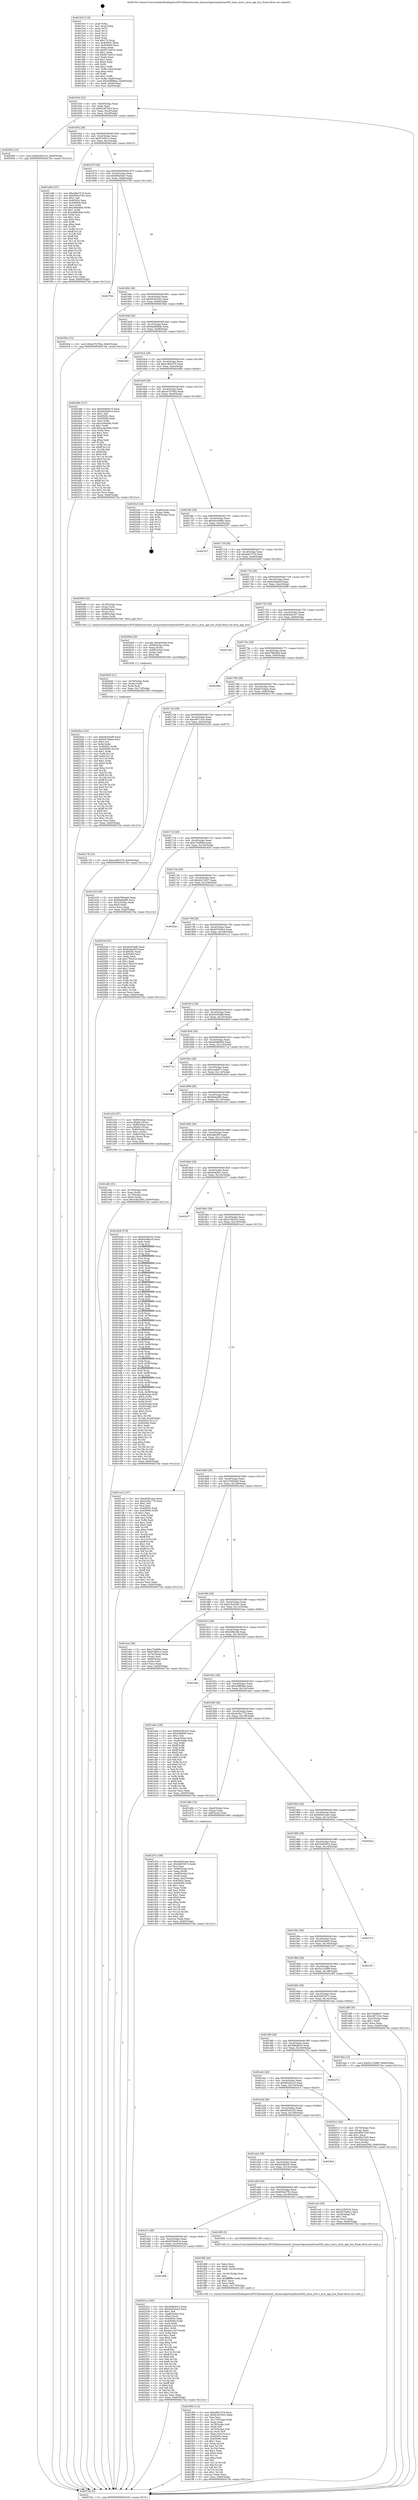 digraph "0x4015c0" {
  label = "0x4015c0 (/mnt/c/Users/mathe/Desktop/tcc/POCII/binaries/extr_linuxarchpowerpckvme500_mmu_host.c_kvm_age_hva_Final-ollvm.out::main(0))"
  labelloc = "t"
  node[shape=record]

  Entry [label="",width=0.3,height=0.3,shape=circle,fillcolor=black,style=filled]
  "0x401634" [label="{
     0x401634 [32]\l
     | [instrs]\l
     &nbsp;&nbsp;0x401634 \<+6\>: mov -0xb0(%rbp),%eax\l
     &nbsp;&nbsp;0x40163a \<+2\>: mov %eax,%ecx\l
     &nbsp;&nbsp;0x40163c \<+6\>: sub $0x81e87b53,%ecx\l
     &nbsp;&nbsp;0x401642 \<+6\>: mov %eax,-0xc4(%rbp)\l
     &nbsp;&nbsp;0x401648 \<+6\>: mov %ecx,-0xc8(%rbp)\l
     &nbsp;&nbsp;0x40164e \<+6\>: je 0000000000402004 \<main+0xa44\>\l
  }"]
  "0x402004" [label="{
     0x402004 [15]\l
     | [instrs]\l
     &nbsp;&nbsp;0x402004 \<+10\>: movl $0x602641c5,-0xb0(%rbp)\l
     &nbsp;&nbsp;0x40200e \<+5\>: jmp 00000000004027da \<main+0x121a\>\l
  }"]
  "0x401654" [label="{
     0x401654 [28]\l
     | [instrs]\l
     &nbsp;&nbsp;0x401654 \<+5\>: jmp 0000000000401659 \<main+0x99\>\l
     &nbsp;&nbsp;0x401659 \<+6\>: mov -0xc4(%rbp),%eax\l
     &nbsp;&nbsp;0x40165f \<+5\>: sub $0x87efd1cc,%eax\l
     &nbsp;&nbsp;0x401664 \<+6\>: mov %eax,-0xcc(%rbp)\l
     &nbsp;&nbsp;0x40166a \<+6\>: je 0000000000401ed0 \<main+0x910\>\l
  }"]
  Exit [label="",width=0.3,height=0.3,shape=circle,fillcolor=black,style=filled,peripheries=2]
  "0x401ed0" [label="{
     0x401ed0 [147]\l
     | [instrs]\l
     &nbsp;&nbsp;0x401ed0 \<+5\>: mov $0xafde747d,%eax\l
     &nbsp;&nbsp;0x401ed5 \<+5\>: mov $0x650e3762,%ecx\l
     &nbsp;&nbsp;0x401eda \<+2\>: mov $0x1,%dl\l
     &nbsp;&nbsp;0x401edc \<+7\>: mov 0x40505c,%esi\l
     &nbsp;&nbsp;0x401ee3 \<+7\>: mov 0x405060,%edi\l
     &nbsp;&nbsp;0x401eea \<+3\>: mov %esi,%r8d\l
     &nbsp;&nbsp;0x401eed \<+7\>: add $0xc806a8da,%r8d\l
     &nbsp;&nbsp;0x401ef4 \<+4\>: sub $0x1,%r8d\l
     &nbsp;&nbsp;0x401ef8 \<+7\>: sub $0xc806a8da,%r8d\l
     &nbsp;&nbsp;0x401eff \<+4\>: imul %r8d,%esi\l
     &nbsp;&nbsp;0x401f03 \<+3\>: and $0x1,%esi\l
     &nbsp;&nbsp;0x401f06 \<+3\>: cmp $0x0,%esi\l
     &nbsp;&nbsp;0x401f09 \<+4\>: sete %r9b\l
     &nbsp;&nbsp;0x401f0d \<+3\>: cmp $0xa,%edi\l
     &nbsp;&nbsp;0x401f10 \<+4\>: setl %r10b\l
     &nbsp;&nbsp;0x401f14 \<+3\>: mov %r9b,%r11b\l
     &nbsp;&nbsp;0x401f17 \<+4\>: xor $0xff,%r11b\l
     &nbsp;&nbsp;0x401f1b \<+3\>: mov %r10b,%bl\l
     &nbsp;&nbsp;0x401f1e \<+3\>: xor $0xff,%bl\l
     &nbsp;&nbsp;0x401f21 \<+3\>: xor $0x0,%dl\l
     &nbsp;&nbsp;0x401f24 \<+3\>: mov %r11b,%r14b\l
     &nbsp;&nbsp;0x401f27 \<+4\>: and $0x0,%r14b\l
     &nbsp;&nbsp;0x401f2b \<+3\>: and %dl,%r9b\l
     &nbsp;&nbsp;0x401f2e \<+3\>: mov %bl,%r15b\l
     &nbsp;&nbsp;0x401f31 \<+4\>: and $0x0,%r15b\l
     &nbsp;&nbsp;0x401f35 \<+3\>: and %dl,%r10b\l
     &nbsp;&nbsp;0x401f38 \<+3\>: or %r9b,%r14b\l
     &nbsp;&nbsp;0x401f3b \<+3\>: or %r10b,%r15b\l
     &nbsp;&nbsp;0x401f3e \<+3\>: xor %r15b,%r14b\l
     &nbsp;&nbsp;0x401f41 \<+3\>: or %bl,%r11b\l
     &nbsp;&nbsp;0x401f44 \<+4\>: xor $0xff,%r11b\l
     &nbsp;&nbsp;0x401f48 \<+3\>: or $0x0,%dl\l
     &nbsp;&nbsp;0x401f4b \<+3\>: and %dl,%r11b\l
     &nbsp;&nbsp;0x401f4e \<+3\>: or %r11b,%r14b\l
     &nbsp;&nbsp;0x401f51 \<+4\>: test $0x1,%r14b\l
     &nbsp;&nbsp;0x401f55 \<+3\>: cmovne %ecx,%eax\l
     &nbsp;&nbsp;0x401f58 \<+6\>: mov %eax,-0xb0(%rbp)\l
     &nbsp;&nbsp;0x401f5e \<+5\>: jmp 00000000004027da \<main+0x121a\>\l
  }"]
  "0x401670" [label="{
     0x401670 [28]\l
     | [instrs]\l
     &nbsp;&nbsp;0x401670 \<+5\>: jmp 0000000000401675 \<main+0xb5\>\l
     &nbsp;&nbsp;0x401675 \<+6\>: mov -0xc4(%rbp),%eax\l
     &nbsp;&nbsp;0x40167b \<+5\>: sub $0x8f4e04e7,%eax\l
     &nbsp;&nbsp;0x401680 \<+6\>: mov %eax,-0xd0(%rbp)\l
     &nbsp;&nbsp;0x401686 \<+6\>: je 000000000040276d \<main+0x11ad\>\l
  }"]
  "0x401a98" [label="{
     0x401a98\l
  }", style=dashed]
  "0x40276d" [label="{
     0x40276d\l
  }", style=dashed]
  "0x40168c" [label="{
     0x40168c [28]\l
     | [instrs]\l
     &nbsp;&nbsp;0x40168c \<+5\>: jmp 0000000000401691 \<main+0xd1\>\l
     &nbsp;&nbsp;0x401691 \<+6\>: mov -0xc4(%rbp),%eax\l
     &nbsp;&nbsp;0x401697 \<+5\>: sub $0x92d53cb2,%eax\l
     &nbsp;&nbsp;0x40169c \<+6\>: mov %eax,-0xd4(%rbp)\l
     &nbsp;&nbsp;0x4016a2 \<+6\>: je 00000000004025be \<main+0xffe\>\l
  }"]
  "0x40251e" [label="{
     0x40251e [160]\l
     | [instrs]\l
     &nbsp;&nbsp;0x40251e \<+5\>: mov $0x50d94014,%eax\l
     &nbsp;&nbsp;0x402523 \<+5\>: mov $0x92d53cb2,%ecx\l
     &nbsp;&nbsp;0x402528 \<+2\>: mov $0x1,%dl\l
     &nbsp;&nbsp;0x40252a \<+7\>: mov -0xa8(%rbp),%rsi\l
     &nbsp;&nbsp;0x402531 \<+6\>: movl $0x0,(%rsi)\l
     &nbsp;&nbsp;0x402537 \<+7\>: mov 0x40505c,%edi\l
     &nbsp;&nbsp;0x40253e \<+8\>: mov 0x405060,%r8d\l
     &nbsp;&nbsp;0x402546 \<+3\>: mov %edi,%r9d\l
     &nbsp;&nbsp;0x402549 \<+7\>: add $0xe0c12e7f,%r9d\l
     &nbsp;&nbsp;0x402550 \<+4\>: sub $0x1,%r9d\l
     &nbsp;&nbsp;0x402554 \<+7\>: sub $0xe0c12e7f,%r9d\l
     &nbsp;&nbsp;0x40255b \<+4\>: imul %r9d,%edi\l
     &nbsp;&nbsp;0x40255f \<+3\>: and $0x1,%edi\l
     &nbsp;&nbsp;0x402562 \<+3\>: cmp $0x0,%edi\l
     &nbsp;&nbsp;0x402565 \<+4\>: sete %r10b\l
     &nbsp;&nbsp;0x402569 \<+4\>: cmp $0xa,%r8d\l
     &nbsp;&nbsp;0x40256d \<+4\>: setl %r11b\l
     &nbsp;&nbsp;0x402571 \<+3\>: mov %r10b,%bl\l
     &nbsp;&nbsp;0x402574 \<+3\>: xor $0xff,%bl\l
     &nbsp;&nbsp;0x402577 \<+3\>: mov %r11b,%r14b\l
     &nbsp;&nbsp;0x40257a \<+4\>: xor $0xff,%r14b\l
     &nbsp;&nbsp;0x40257e \<+3\>: xor $0x0,%dl\l
     &nbsp;&nbsp;0x402581 \<+3\>: mov %bl,%r15b\l
     &nbsp;&nbsp;0x402584 \<+4\>: and $0x0,%r15b\l
     &nbsp;&nbsp;0x402588 \<+3\>: and %dl,%r10b\l
     &nbsp;&nbsp;0x40258b \<+3\>: mov %r14b,%r12b\l
     &nbsp;&nbsp;0x40258e \<+4\>: and $0x0,%r12b\l
     &nbsp;&nbsp;0x402592 \<+3\>: and %dl,%r11b\l
     &nbsp;&nbsp;0x402595 \<+3\>: or %r10b,%r15b\l
     &nbsp;&nbsp;0x402598 \<+3\>: or %r11b,%r12b\l
     &nbsp;&nbsp;0x40259b \<+3\>: xor %r12b,%r15b\l
     &nbsp;&nbsp;0x40259e \<+3\>: or %r14b,%bl\l
     &nbsp;&nbsp;0x4025a1 \<+3\>: xor $0xff,%bl\l
     &nbsp;&nbsp;0x4025a4 \<+3\>: or $0x0,%dl\l
     &nbsp;&nbsp;0x4025a7 \<+2\>: and %dl,%bl\l
     &nbsp;&nbsp;0x4025a9 \<+3\>: or %bl,%r15b\l
     &nbsp;&nbsp;0x4025ac \<+4\>: test $0x1,%r15b\l
     &nbsp;&nbsp;0x4025b0 \<+3\>: cmovne %ecx,%eax\l
     &nbsp;&nbsp;0x4025b3 \<+6\>: mov %eax,-0xb0(%rbp)\l
     &nbsp;&nbsp;0x4025b9 \<+5\>: jmp 00000000004027da \<main+0x121a\>\l
  }"]
  "0x4025be" [label="{
     0x4025be [15]\l
     | [instrs]\l
     &nbsp;&nbsp;0x4025be \<+10\>: movl $0xa47b760a,-0xb0(%rbp)\l
     &nbsp;&nbsp;0x4025c8 \<+5\>: jmp 00000000004027da \<main+0x121a\>\l
  }"]
  "0x4016a8" [label="{
     0x4016a8 [28]\l
     | [instrs]\l
     &nbsp;&nbsp;0x4016a8 \<+5\>: jmp 00000000004016ad \<main+0xed\>\l
     &nbsp;&nbsp;0x4016ad \<+6\>: mov -0xc4(%rbp),%eax\l
     &nbsp;&nbsp;0x4016b3 \<+5\>: sub $0x9ad89d0b,%eax\l
     &nbsp;&nbsp;0x4016b8 \<+6\>: mov %eax,-0xd8(%rbp)\l
     &nbsp;&nbsp;0x4016be \<+6\>: je 00000000004023e3 \<main+0xe23\>\l
  }"]
  "0x4020ea" [label="{
     0x4020ea [142]\l
     | [instrs]\l
     &nbsp;&nbsp;0x4020ea \<+5\>: mov $0xd4354afb,%eax\l
     &nbsp;&nbsp;0x4020ef \<+5\>: mov $0xbd73deea,%esi\l
     &nbsp;&nbsp;0x4020f4 \<+2\>: mov $0x1,%cl\l
     &nbsp;&nbsp;0x4020f6 \<+3\>: xor %r8d,%r8d\l
     &nbsp;&nbsp;0x4020f9 \<+8\>: mov 0x40505c,%r9d\l
     &nbsp;&nbsp;0x402101 \<+8\>: mov 0x405060,%r10d\l
     &nbsp;&nbsp;0x402109 \<+4\>: sub $0x1,%r8d\l
     &nbsp;&nbsp;0x40210d \<+3\>: mov %r9d,%r11d\l
     &nbsp;&nbsp;0x402110 \<+3\>: add %r8d,%r11d\l
     &nbsp;&nbsp;0x402113 \<+4\>: imul %r11d,%r9d\l
     &nbsp;&nbsp;0x402117 \<+4\>: and $0x1,%r9d\l
     &nbsp;&nbsp;0x40211b \<+4\>: cmp $0x0,%r9d\l
     &nbsp;&nbsp;0x40211f \<+3\>: sete %bl\l
     &nbsp;&nbsp;0x402122 \<+4\>: cmp $0xa,%r10d\l
     &nbsp;&nbsp;0x402126 \<+4\>: setl %r14b\l
     &nbsp;&nbsp;0x40212a \<+3\>: mov %bl,%r15b\l
     &nbsp;&nbsp;0x40212d \<+4\>: xor $0xff,%r15b\l
     &nbsp;&nbsp;0x402131 \<+3\>: mov %r14b,%r12b\l
     &nbsp;&nbsp;0x402134 \<+4\>: xor $0xff,%r12b\l
     &nbsp;&nbsp;0x402138 \<+3\>: xor $0x0,%cl\l
     &nbsp;&nbsp;0x40213b \<+3\>: mov %r15b,%r13b\l
     &nbsp;&nbsp;0x40213e \<+4\>: and $0x0,%r13b\l
     &nbsp;&nbsp;0x402142 \<+2\>: and %cl,%bl\l
     &nbsp;&nbsp;0x402144 \<+3\>: mov %r12b,%dl\l
     &nbsp;&nbsp;0x402147 \<+3\>: and $0x0,%dl\l
     &nbsp;&nbsp;0x40214a \<+3\>: and %cl,%r14b\l
     &nbsp;&nbsp;0x40214d \<+3\>: or %bl,%r13b\l
     &nbsp;&nbsp;0x402150 \<+3\>: or %r14b,%dl\l
     &nbsp;&nbsp;0x402153 \<+3\>: xor %dl,%r13b\l
     &nbsp;&nbsp;0x402156 \<+3\>: or %r12b,%r15b\l
     &nbsp;&nbsp;0x402159 \<+4\>: xor $0xff,%r15b\l
     &nbsp;&nbsp;0x40215d \<+3\>: or $0x0,%cl\l
     &nbsp;&nbsp;0x402160 \<+3\>: and %cl,%r15b\l
     &nbsp;&nbsp;0x402163 \<+3\>: or %r15b,%r13b\l
     &nbsp;&nbsp;0x402166 \<+4\>: test $0x1,%r13b\l
     &nbsp;&nbsp;0x40216a \<+3\>: cmovne %esi,%eax\l
     &nbsp;&nbsp;0x40216d \<+6\>: mov %eax,-0xb0(%rbp)\l
     &nbsp;&nbsp;0x402173 \<+5\>: jmp 00000000004027da \<main+0x121a\>\l
  }"]
  "0x4023e3" [label="{
     0x4023e3\l
  }", style=dashed]
  "0x4016c4" [label="{
     0x4016c4 [28]\l
     | [instrs]\l
     &nbsp;&nbsp;0x4016c4 \<+5\>: jmp 00000000004016c9 \<main+0x109\>\l
     &nbsp;&nbsp;0x4016c9 \<+6\>: mov -0xc4(%rbp),%eax\l
     &nbsp;&nbsp;0x4016cf \<+5\>: sub $0xa18b3379,%eax\l
     &nbsp;&nbsp;0x4016d4 \<+6\>: mov %eax,-0xdc(%rbp)\l
     &nbsp;&nbsp;0x4016da \<+6\>: je 000000000040248b \<main+0xecb\>\l
  }"]
  "0x4020d5" [label="{
     0x4020d5 [21]\l
     | [instrs]\l
     &nbsp;&nbsp;0x4020d5 \<+4\>: mov -0x78(%rbp),%rdx\l
     &nbsp;&nbsp;0x4020d9 \<+3\>: mov (%rdx),%rdx\l
     &nbsp;&nbsp;0x4020dc \<+3\>: mov %rdx,%rdi\l
     &nbsp;&nbsp;0x4020df \<+6\>: mov %eax,-0x174(%rbp)\l
     &nbsp;&nbsp;0x4020e5 \<+5\>: call 0000000000401030 \<free@plt\>\l
     | [calls]\l
     &nbsp;&nbsp;0x401030 \{1\} (unknown)\l
  }"]
  "0x40248b" [label="{
     0x40248b [147]\l
     | [instrs]\l
     &nbsp;&nbsp;0x40248b \<+5\>: mov $0x50d94014,%eax\l
     &nbsp;&nbsp;0x402490 \<+5\>: mov $0x6530e914,%ecx\l
     &nbsp;&nbsp;0x402495 \<+2\>: mov $0x1,%dl\l
     &nbsp;&nbsp;0x402497 \<+7\>: mov 0x40505c,%esi\l
     &nbsp;&nbsp;0x40249e \<+7\>: mov 0x405060,%edi\l
     &nbsp;&nbsp;0x4024a5 \<+3\>: mov %esi,%r8d\l
     &nbsp;&nbsp;0x4024a8 \<+7\>: sub $0xcc4ee04b,%r8d\l
     &nbsp;&nbsp;0x4024af \<+4\>: sub $0x1,%r8d\l
     &nbsp;&nbsp;0x4024b3 \<+7\>: add $0xcc4ee04b,%r8d\l
     &nbsp;&nbsp;0x4024ba \<+4\>: imul %r8d,%esi\l
     &nbsp;&nbsp;0x4024be \<+3\>: and $0x1,%esi\l
     &nbsp;&nbsp;0x4024c1 \<+3\>: cmp $0x0,%esi\l
     &nbsp;&nbsp;0x4024c4 \<+4\>: sete %r9b\l
     &nbsp;&nbsp;0x4024c8 \<+3\>: cmp $0xa,%edi\l
     &nbsp;&nbsp;0x4024cb \<+4\>: setl %r10b\l
     &nbsp;&nbsp;0x4024cf \<+3\>: mov %r9b,%r11b\l
     &nbsp;&nbsp;0x4024d2 \<+4\>: xor $0xff,%r11b\l
     &nbsp;&nbsp;0x4024d6 \<+3\>: mov %r10b,%bl\l
     &nbsp;&nbsp;0x4024d9 \<+3\>: xor $0xff,%bl\l
     &nbsp;&nbsp;0x4024dc \<+3\>: xor $0x0,%dl\l
     &nbsp;&nbsp;0x4024df \<+3\>: mov %r11b,%r14b\l
     &nbsp;&nbsp;0x4024e2 \<+4\>: and $0x0,%r14b\l
     &nbsp;&nbsp;0x4024e6 \<+3\>: and %dl,%r9b\l
     &nbsp;&nbsp;0x4024e9 \<+3\>: mov %bl,%r15b\l
     &nbsp;&nbsp;0x4024ec \<+4\>: and $0x0,%r15b\l
     &nbsp;&nbsp;0x4024f0 \<+3\>: and %dl,%r10b\l
     &nbsp;&nbsp;0x4024f3 \<+3\>: or %r9b,%r14b\l
     &nbsp;&nbsp;0x4024f6 \<+3\>: or %r10b,%r15b\l
     &nbsp;&nbsp;0x4024f9 \<+3\>: xor %r15b,%r14b\l
     &nbsp;&nbsp;0x4024fc \<+3\>: or %bl,%r11b\l
     &nbsp;&nbsp;0x4024ff \<+4\>: xor $0xff,%r11b\l
     &nbsp;&nbsp;0x402503 \<+3\>: or $0x0,%dl\l
     &nbsp;&nbsp;0x402506 \<+3\>: and %dl,%r11b\l
     &nbsp;&nbsp;0x402509 \<+3\>: or %r11b,%r14b\l
     &nbsp;&nbsp;0x40250c \<+4\>: test $0x1,%r14b\l
     &nbsp;&nbsp;0x402510 \<+3\>: cmovne %ecx,%eax\l
     &nbsp;&nbsp;0x402513 \<+6\>: mov %eax,-0xb0(%rbp)\l
     &nbsp;&nbsp;0x402519 \<+5\>: jmp 00000000004027da \<main+0x121a\>\l
  }"]
  "0x4016e0" [label="{
     0x4016e0 [28]\l
     | [instrs]\l
     &nbsp;&nbsp;0x4016e0 \<+5\>: jmp 00000000004016e5 \<main+0x125\>\l
     &nbsp;&nbsp;0x4016e5 \<+6\>: mov -0xc4(%rbp),%eax\l
     &nbsp;&nbsp;0x4016eb \<+5\>: sub $0xa47b760a,%eax\l
     &nbsp;&nbsp;0x4016f0 \<+6\>: mov %eax,-0xe0(%rbp)\l
     &nbsp;&nbsp;0x4016f6 \<+6\>: je 00000000004025cd \<main+0x100d\>\l
  }"]
  "0x4020b8" [label="{
     0x4020b8 [29]\l
     | [instrs]\l
     &nbsp;&nbsp;0x4020b8 \<+10\>: movabs $0x4030d6,%rdi\l
     &nbsp;&nbsp;0x4020c2 \<+4\>: mov -0x68(%rbp),%rdx\l
     &nbsp;&nbsp;0x4020c6 \<+2\>: mov %eax,(%rdx)\l
     &nbsp;&nbsp;0x4020c8 \<+4\>: mov -0x68(%rbp),%rdx\l
     &nbsp;&nbsp;0x4020cc \<+2\>: mov (%rdx),%esi\l
     &nbsp;&nbsp;0x4020ce \<+2\>: mov $0x0,%al\l
     &nbsp;&nbsp;0x4020d0 \<+5\>: call 0000000000401040 \<printf@plt\>\l
     | [calls]\l
     &nbsp;&nbsp;0x401040 \{1\} (unknown)\l
  }"]
  "0x4025cd" [label="{
     0x4025cd [24]\l
     | [instrs]\l
     &nbsp;&nbsp;0x4025cd \<+7\>: mov -0xa8(%rbp),%rax\l
     &nbsp;&nbsp;0x4025d4 \<+2\>: mov (%rax),%eax\l
     &nbsp;&nbsp;0x4025d6 \<+4\>: lea -0x28(%rbp),%rsp\l
     &nbsp;&nbsp;0x4025da \<+1\>: pop %rbx\l
     &nbsp;&nbsp;0x4025db \<+2\>: pop %r12\l
     &nbsp;&nbsp;0x4025dd \<+2\>: pop %r13\l
     &nbsp;&nbsp;0x4025df \<+2\>: pop %r14\l
     &nbsp;&nbsp;0x4025e1 \<+2\>: pop %r15\l
     &nbsp;&nbsp;0x4025e3 \<+1\>: pop %rbp\l
     &nbsp;&nbsp;0x4025e4 \<+1\>: ret\l
  }"]
  "0x4016fc" [label="{
     0x4016fc [28]\l
     | [instrs]\l
     &nbsp;&nbsp;0x4016fc \<+5\>: jmp 0000000000401701 \<main+0x141\>\l
     &nbsp;&nbsp;0x401701 \<+6\>: mov -0xc4(%rbp),%eax\l
     &nbsp;&nbsp;0x401707 \<+5\>: sub $0xa5e5e866,%eax\l
     &nbsp;&nbsp;0x40170c \<+6\>: mov %eax,-0xe4(%rbp)\l
     &nbsp;&nbsp;0x401712 \<+6\>: je 0000000000402337 \<main+0xd77\>\l
  }"]
  "0x401f94" [label="{
     0x401f94 [112]\l
     | [instrs]\l
     &nbsp;&nbsp;0x401f94 \<+5\>: mov $0xafde747d,%ecx\l
     &nbsp;&nbsp;0x401f99 \<+5\>: mov $0x81e87b53,%edx\l
     &nbsp;&nbsp;0x401f9e \<+2\>: xor %esi,%esi\l
     &nbsp;&nbsp;0x401fa0 \<+6\>: mov -0x170(%rbp),%edi\l
     &nbsp;&nbsp;0x401fa6 \<+3\>: imul %eax,%edi\l
     &nbsp;&nbsp;0x401fa9 \<+4\>: mov -0x78(%rbp),%r8\l
     &nbsp;&nbsp;0x401fad \<+3\>: mov (%r8),%r8\l
     &nbsp;&nbsp;0x401fb0 \<+4\>: mov -0x70(%rbp),%r9\l
     &nbsp;&nbsp;0x401fb4 \<+3\>: movslq (%r9),%r9\l
     &nbsp;&nbsp;0x401fb7 \<+4\>: mov %edi,(%r8,%r9,4)\l
     &nbsp;&nbsp;0x401fbb \<+7\>: mov 0x40505c,%eax\l
     &nbsp;&nbsp;0x401fc2 \<+7\>: mov 0x405060,%edi\l
     &nbsp;&nbsp;0x401fc9 \<+3\>: sub $0x1,%esi\l
     &nbsp;&nbsp;0x401fcc \<+3\>: mov %eax,%r10d\l
     &nbsp;&nbsp;0x401fcf \<+3\>: add %esi,%r10d\l
     &nbsp;&nbsp;0x401fd2 \<+4\>: imul %r10d,%eax\l
     &nbsp;&nbsp;0x401fd6 \<+3\>: and $0x1,%eax\l
     &nbsp;&nbsp;0x401fd9 \<+3\>: cmp $0x0,%eax\l
     &nbsp;&nbsp;0x401fdc \<+4\>: sete %r11b\l
     &nbsp;&nbsp;0x401fe0 \<+3\>: cmp $0xa,%edi\l
     &nbsp;&nbsp;0x401fe3 \<+3\>: setl %bl\l
     &nbsp;&nbsp;0x401fe6 \<+3\>: mov %r11b,%r14b\l
     &nbsp;&nbsp;0x401fe9 \<+3\>: and %bl,%r14b\l
     &nbsp;&nbsp;0x401fec \<+3\>: xor %bl,%r11b\l
     &nbsp;&nbsp;0x401fef \<+3\>: or %r11b,%r14b\l
     &nbsp;&nbsp;0x401ff2 \<+4\>: test $0x1,%r14b\l
     &nbsp;&nbsp;0x401ff6 \<+3\>: cmovne %edx,%ecx\l
     &nbsp;&nbsp;0x401ff9 \<+6\>: mov %ecx,-0xb0(%rbp)\l
     &nbsp;&nbsp;0x401fff \<+5\>: jmp 00000000004027da \<main+0x121a\>\l
  }"]
  "0x402337" [label="{
     0x402337\l
  }", style=dashed]
  "0x401718" [label="{
     0x401718 [28]\l
     | [instrs]\l
     &nbsp;&nbsp;0x401718 \<+5\>: jmp 000000000040171d \<main+0x15d\>\l
     &nbsp;&nbsp;0x40171d \<+6\>: mov -0xc4(%rbp),%eax\l
     &nbsp;&nbsp;0x401723 \<+5\>: sub $0xafde747d,%eax\l
     &nbsp;&nbsp;0x401728 \<+6\>: mov %eax,-0xe8(%rbp)\l
     &nbsp;&nbsp;0x40172e \<+6\>: je 0000000000402663 \<main+0x10a3\>\l
  }"]
  "0x401f68" [label="{
     0x401f68 [44]\l
     | [instrs]\l
     &nbsp;&nbsp;0x401f68 \<+2\>: xor %ecx,%ecx\l
     &nbsp;&nbsp;0x401f6a \<+5\>: mov $0x2,%edx\l
     &nbsp;&nbsp;0x401f6f \<+6\>: mov %edx,-0x16c(%rbp)\l
     &nbsp;&nbsp;0x401f75 \<+1\>: cltd\l
     &nbsp;&nbsp;0x401f76 \<+6\>: mov -0x16c(%rbp),%esi\l
     &nbsp;&nbsp;0x401f7c \<+2\>: idiv %esi\l
     &nbsp;&nbsp;0x401f7e \<+6\>: imul $0xfffffffe,%edx,%edx\l
     &nbsp;&nbsp;0x401f84 \<+3\>: sub $0x1,%ecx\l
     &nbsp;&nbsp;0x401f87 \<+2\>: sub %ecx,%edx\l
     &nbsp;&nbsp;0x401f89 \<+6\>: mov %edx,-0x170(%rbp)\l
     &nbsp;&nbsp;0x401f8f \<+5\>: call 0000000000401160 \<next_i\>\l
     | [calls]\l
     &nbsp;&nbsp;0x401160 \{1\} (/mnt/c/Users/mathe/Desktop/tcc/POCII/binaries/extr_linuxarchpowerpckvme500_mmu_host.c_kvm_age_hva_Final-ollvm.out::next_i)\l
  }"]
  "0x402663" [label="{
     0x402663\l
  }", style=dashed]
  "0x401734" [label="{
     0x401734 [28]\l
     | [instrs]\l
     &nbsp;&nbsp;0x401734 \<+5\>: jmp 0000000000401739 \<main+0x179\>\l
     &nbsp;&nbsp;0x401739 \<+6\>: mov -0xc4(%rbp),%eax\l
     &nbsp;&nbsp;0x40173f \<+5\>: sub $0xb29ee6cf,%eax\l
     &nbsp;&nbsp;0x401744 \<+6\>: mov %eax,-0xec(%rbp)\l
     &nbsp;&nbsp;0x40174a \<+6\>: je 0000000000402098 \<main+0xad8\>\l
  }"]
  "0x401a7c" [label="{
     0x401a7c [28]\l
     | [instrs]\l
     &nbsp;&nbsp;0x401a7c \<+5\>: jmp 0000000000401a81 \<main+0x4c1\>\l
     &nbsp;&nbsp;0x401a81 \<+6\>: mov -0xc4(%rbp),%eax\l
     &nbsp;&nbsp;0x401a87 \<+5\>: sub $0x6530e914,%eax\l
     &nbsp;&nbsp;0x401a8c \<+6\>: mov %eax,-0x164(%rbp)\l
     &nbsp;&nbsp;0x401a92 \<+6\>: je 000000000040251e \<main+0xf5e\>\l
  }"]
  "0x402098" [label="{
     0x402098 [32]\l
     | [instrs]\l
     &nbsp;&nbsp;0x402098 \<+4\>: mov -0x78(%rbp),%rax\l
     &nbsp;&nbsp;0x40209c \<+3\>: mov (%rax),%rdi\l
     &nbsp;&nbsp;0x40209f \<+7\>: mov -0x90(%rbp),%rax\l
     &nbsp;&nbsp;0x4020a6 \<+3\>: mov (%rax),%rsi\l
     &nbsp;&nbsp;0x4020a9 \<+7\>: mov -0x88(%rbp),%rax\l
     &nbsp;&nbsp;0x4020b0 \<+3\>: mov (%rax),%rdx\l
     &nbsp;&nbsp;0x4020b3 \<+5\>: call 00000000004015a0 \<kvm_age_hva\>\l
     | [calls]\l
     &nbsp;&nbsp;0x4015a0 \{1\} (/mnt/c/Users/mathe/Desktop/tcc/POCII/binaries/extr_linuxarchpowerpckvme500_mmu_host.c_kvm_age_hva_Final-ollvm.out::kvm_age_hva)\l
  }"]
  "0x401750" [label="{
     0x401750 [28]\l
     | [instrs]\l
     &nbsp;&nbsp;0x401750 \<+5\>: jmp 0000000000401755 \<main+0x195\>\l
     &nbsp;&nbsp;0x401755 \<+6\>: mov -0xc4(%rbp),%eax\l
     &nbsp;&nbsp;0x40175b \<+5\>: sub $0xb2f4c0c7,%eax\l
     &nbsp;&nbsp;0x401760 \<+6\>: mov %eax,-0xf0(%rbp)\l
     &nbsp;&nbsp;0x401766 \<+6\>: je 00000000004021dd \<main+0xc1d\>\l
  }"]
  "0x401f63" [label="{
     0x401f63 [5]\l
     | [instrs]\l
     &nbsp;&nbsp;0x401f63 \<+5\>: call 0000000000401160 \<next_i\>\l
     | [calls]\l
     &nbsp;&nbsp;0x401160 \{1\} (/mnt/c/Users/mathe/Desktop/tcc/POCII/binaries/extr_linuxarchpowerpckvme500_mmu_host.c_kvm_age_hva_Final-ollvm.out::next_i)\l
  }"]
  "0x4021dd" [label="{
     0x4021dd\l
  }", style=dashed]
  "0x40176c" [label="{
     0x40176c [28]\l
     | [instrs]\l
     &nbsp;&nbsp;0x40176c \<+5\>: jmp 0000000000401771 \<main+0x1b1\>\l
     &nbsp;&nbsp;0x401771 \<+6\>: mov -0xc4(%rbp),%eax\l
     &nbsp;&nbsp;0x401777 \<+5\>: sub $0xb7f844dd,%eax\l
     &nbsp;&nbsp;0x40177c \<+6\>: mov %eax,-0xf4(%rbp)\l
     &nbsp;&nbsp;0x401782 \<+6\>: je 0000000000402468 \<main+0xea8\>\l
  }"]
  "0x401e8c" [label="{
     0x401e8c [32]\l
     | [instrs]\l
     &nbsp;&nbsp;0x401e8c \<+4\>: mov -0x78(%rbp),%rdi\l
     &nbsp;&nbsp;0x401e90 \<+3\>: mov %rax,(%rdi)\l
     &nbsp;&nbsp;0x401e93 \<+4\>: mov -0x70(%rbp),%rax\l
     &nbsp;&nbsp;0x401e97 \<+6\>: movl $0x0,(%rax)\l
     &nbsp;&nbsp;0x401e9d \<+10\>: movl $0x3c6a2565,-0xb0(%rbp)\l
     &nbsp;&nbsp;0x401ea7 \<+5\>: jmp 00000000004027da \<main+0x121a\>\l
  }"]
  "0x402468" [label="{
     0x402468\l
  }", style=dashed]
  "0x401788" [label="{
     0x401788 [28]\l
     | [instrs]\l
     &nbsp;&nbsp;0x401788 \<+5\>: jmp 000000000040178d \<main+0x1cd\>\l
     &nbsp;&nbsp;0x40178d \<+6\>: mov -0xc4(%rbp),%eax\l
     &nbsp;&nbsp;0x401793 \<+5\>: sub $0xbd73deea,%eax\l
     &nbsp;&nbsp;0x401798 \<+6\>: mov %eax,-0xf8(%rbp)\l
     &nbsp;&nbsp;0x40179e \<+6\>: je 0000000000402178 \<main+0xbb8\>\l
  }"]
  "0x401d7e" [label="{
     0x401d7e [108]\l
     | [instrs]\l
     &nbsp;&nbsp;0x401d7e \<+5\>: mov $0x4d291aee,%ecx\l
     &nbsp;&nbsp;0x401d83 \<+5\>: mov $0x5e835672,%edx\l
     &nbsp;&nbsp;0x401d88 \<+2\>: xor %esi,%esi\l
     &nbsp;&nbsp;0x401d8a \<+7\>: mov -0x98(%rbp),%rdi\l
     &nbsp;&nbsp;0x401d91 \<+2\>: mov %eax,(%rdi)\l
     &nbsp;&nbsp;0x401d93 \<+7\>: mov -0x98(%rbp),%rdi\l
     &nbsp;&nbsp;0x401d9a \<+2\>: mov (%rdi),%eax\l
     &nbsp;&nbsp;0x401d9c \<+3\>: mov %eax,-0x2c(%rbp)\l
     &nbsp;&nbsp;0x401d9f \<+7\>: mov 0x40505c,%eax\l
     &nbsp;&nbsp;0x401da6 \<+8\>: mov 0x405060,%r8d\l
     &nbsp;&nbsp;0x401dae \<+3\>: sub $0x1,%esi\l
     &nbsp;&nbsp;0x401db1 \<+3\>: mov %eax,%r9d\l
     &nbsp;&nbsp;0x401db4 \<+3\>: add %esi,%r9d\l
     &nbsp;&nbsp;0x401db7 \<+4\>: imul %r9d,%eax\l
     &nbsp;&nbsp;0x401dbb \<+3\>: and $0x1,%eax\l
     &nbsp;&nbsp;0x401dbe \<+3\>: cmp $0x0,%eax\l
     &nbsp;&nbsp;0x401dc1 \<+4\>: sete %r10b\l
     &nbsp;&nbsp;0x401dc5 \<+4\>: cmp $0xa,%r8d\l
     &nbsp;&nbsp;0x401dc9 \<+4\>: setl %r11b\l
     &nbsp;&nbsp;0x401dcd \<+3\>: mov %r10b,%bl\l
     &nbsp;&nbsp;0x401dd0 \<+3\>: and %r11b,%bl\l
     &nbsp;&nbsp;0x401dd3 \<+3\>: xor %r11b,%r10b\l
     &nbsp;&nbsp;0x401dd6 \<+3\>: or %r10b,%bl\l
     &nbsp;&nbsp;0x401dd9 \<+3\>: test $0x1,%bl\l
     &nbsp;&nbsp;0x401ddc \<+3\>: cmovne %edx,%ecx\l
     &nbsp;&nbsp;0x401ddf \<+6\>: mov %ecx,-0xb0(%rbp)\l
     &nbsp;&nbsp;0x401de5 \<+5\>: jmp 00000000004027da \<main+0x121a\>\l
  }"]
  "0x402178" [label="{
     0x402178 [15]\l
     | [instrs]\l
     &nbsp;&nbsp;0x402178 \<+10\>: movl $0xa18b3379,-0xb0(%rbp)\l
     &nbsp;&nbsp;0x402182 \<+5\>: jmp 00000000004027da \<main+0x121a\>\l
  }"]
  "0x4017a4" [label="{
     0x4017a4 [28]\l
     | [instrs]\l
     &nbsp;&nbsp;0x4017a4 \<+5\>: jmp 00000000004017a9 \<main+0x1e9\>\l
     &nbsp;&nbsp;0x4017a9 \<+6\>: mov -0xc4(%rbp),%eax\l
     &nbsp;&nbsp;0x4017af \<+5\>: sub $0xc087153c,%eax\l
     &nbsp;&nbsp;0x4017b4 \<+6\>: mov %eax,-0xfc(%rbp)\l
     &nbsp;&nbsp;0x4017ba \<+6\>: je 0000000000401e35 \<main+0x875\>\l
  }"]
  "0x401a60" [label="{
     0x401a60 [28]\l
     | [instrs]\l
     &nbsp;&nbsp;0x401a60 \<+5\>: jmp 0000000000401a65 \<main+0x4a5\>\l
     &nbsp;&nbsp;0x401a65 \<+6\>: mov -0xc4(%rbp),%eax\l
     &nbsp;&nbsp;0x401a6b \<+5\>: sub $0x650e3762,%eax\l
     &nbsp;&nbsp;0x401a70 \<+6\>: mov %eax,-0x160(%rbp)\l
     &nbsp;&nbsp;0x401a76 \<+6\>: je 0000000000401f63 \<main+0x9a3\>\l
  }"]
  "0x401e35" [label="{
     0x401e35 [30]\l
     | [instrs]\l
     &nbsp;&nbsp;0x401e35 \<+5\>: mov $0xb7f844dd,%eax\l
     &nbsp;&nbsp;0x401e3a \<+5\>: mov $0xf4bbaf85,%ecx\l
     &nbsp;&nbsp;0x401e3f \<+3\>: mov -0x2c(%rbp),%edx\l
     &nbsp;&nbsp;0x401e42 \<+3\>: cmp $0x0,%edx\l
     &nbsp;&nbsp;0x401e45 \<+3\>: cmove %ecx,%eax\l
     &nbsp;&nbsp;0x401e48 \<+6\>: mov %eax,-0xb0(%rbp)\l
     &nbsp;&nbsp;0x401e4e \<+5\>: jmp 00000000004027da \<main+0x121a\>\l
  }"]
  "0x4017c0" [label="{
     0x4017c0 [28]\l
     | [instrs]\l
     &nbsp;&nbsp;0x4017c0 \<+5\>: jmp 00000000004017c5 \<main+0x205\>\l
     &nbsp;&nbsp;0x4017c5 \<+6\>: mov -0xc4(%rbp),%eax\l
     &nbsp;&nbsp;0x4017cb \<+5\>: sub $0xc7bef08a,%eax\l
     &nbsp;&nbsp;0x4017d0 \<+6\>: mov %eax,-0x100(%rbp)\l
     &nbsp;&nbsp;0x4017d6 \<+6\>: je 000000000040203d \<main+0xa7d\>\l
  }"]
  "0x401ca3" [label="{
     0x401ca3 [30]\l
     | [instrs]\l
     &nbsp;&nbsp;0x401ca3 \<+5\>: mov $0x21f30232,%eax\l
     &nbsp;&nbsp;0x401ca8 \<+5\>: mov $0xd3764dc2,%ecx\l
     &nbsp;&nbsp;0x401cad \<+3\>: mov -0x2d(%rbp),%dl\l
     &nbsp;&nbsp;0x401cb0 \<+3\>: test $0x1,%dl\l
     &nbsp;&nbsp;0x401cb3 \<+3\>: cmovne %ecx,%eax\l
     &nbsp;&nbsp;0x401cb6 \<+6\>: mov %eax,-0xb0(%rbp)\l
     &nbsp;&nbsp;0x401cbc \<+5\>: jmp 00000000004027da \<main+0x121a\>\l
  }"]
  "0x40203d" [label="{
     0x40203d [91]\l
     | [instrs]\l
     &nbsp;&nbsp;0x40203d \<+5\>: mov $0xd4354afb,%eax\l
     &nbsp;&nbsp;0x402042 \<+5\>: mov $0xb29ee6cf,%ecx\l
     &nbsp;&nbsp;0x402047 \<+7\>: mov 0x40505c,%edx\l
     &nbsp;&nbsp;0x40204e \<+7\>: mov 0x405060,%esi\l
     &nbsp;&nbsp;0x402055 \<+2\>: mov %edx,%edi\l
     &nbsp;&nbsp;0x402057 \<+6\>: sub $0x17f0ce1b,%edi\l
     &nbsp;&nbsp;0x40205d \<+3\>: sub $0x1,%edi\l
     &nbsp;&nbsp;0x402060 \<+6\>: add $0x17f0ce1b,%edi\l
     &nbsp;&nbsp;0x402066 \<+3\>: imul %edi,%edx\l
     &nbsp;&nbsp;0x402069 \<+3\>: and $0x1,%edx\l
     &nbsp;&nbsp;0x40206c \<+3\>: cmp $0x0,%edx\l
     &nbsp;&nbsp;0x40206f \<+4\>: sete %r8b\l
     &nbsp;&nbsp;0x402073 \<+3\>: cmp $0xa,%esi\l
     &nbsp;&nbsp;0x402076 \<+4\>: setl %r9b\l
     &nbsp;&nbsp;0x40207a \<+3\>: mov %r8b,%r10b\l
     &nbsp;&nbsp;0x40207d \<+3\>: and %r9b,%r10b\l
     &nbsp;&nbsp;0x402080 \<+3\>: xor %r9b,%r8b\l
     &nbsp;&nbsp;0x402083 \<+3\>: or %r8b,%r10b\l
     &nbsp;&nbsp;0x402086 \<+4\>: test $0x1,%r10b\l
     &nbsp;&nbsp;0x40208a \<+3\>: cmovne %ecx,%eax\l
     &nbsp;&nbsp;0x40208d \<+6\>: mov %eax,-0xb0(%rbp)\l
     &nbsp;&nbsp;0x402093 \<+5\>: jmp 00000000004027da \<main+0x121a\>\l
  }"]
  "0x4017dc" [label="{
     0x4017dc [28]\l
     | [instrs]\l
     &nbsp;&nbsp;0x4017dc \<+5\>: jmp 00000000004017e1 \<main+0x221\>\l
     &nbsp;&nbsp;0x4017e1 \<+6\>: mov -0xc4(%rbp),%eax\l
     &nbsp;&nbsp;0x4017e7 \<+5\>: sub $0xd2a74237,%eax\l
     &nbsp;&nbsp;0x4017ec \<+6\>: mov %eax,-0x104(%rbp)\l
     &nbsp;&nbsp;0x4017f2 \<+6\>: je 00000000004022ae \<main+0xcee\>\l
  }"]
  "0x401a44" [label="{
     0x401a44 [28]\l
     | [instrs]\l
     &nbsp;&nbsp;0x401a44 \<+5\>: jmp 0000000000401a49 \<main+0x489\>\l
     &nbsp;&nbsp;0x401a49 \<+6\>: mov -0xc4(%rbp),%eax\l
     &nbsp;&nbsp;0x401a4f \<+5\>: sub $0x64c882c0,%eax\l
     &nbsp;&nbsp;0x401a54 \<+6\>: mov %eax,-0x15c(%rbp)\l
     &nbsp;&nbsp;0x401a5a \<+6\>: je 0000000000401ca3 \<main+0x6e3\>\l
  }"]
  "0x4022ae" [label="{
     0x4022ae\l
  }", style=dashed]
  "0x4017f8" [label="{
     0x4017f8 [28]\l
     | [instrs]\l
     &nbsp;&nbsp;0x4017f8 \<+5\>: jmp 00000000004017fd \<main+0x23d\>\l
     &nbsp;&nbsp;0x4017fd \<+6\>: mov -0xc4(%rbp),%eax\l
     &nbsp;&nbsp;0x401803 \<+5\>: sub $0xd3764dc2,%eax\l
     &nbsp;&nbsp;0x401808 \<+6\>: mov %eax,-0x108(%rbp)\l
     &nbsp;&nbsp;0x40180e \<+6\>: je 0000000000401cc1 \<main+0x701\>\l
  }"]
  "0x4025e5" [label="{
     0x4025e5\l
  }", style=dashed]
  "0x401cc1" [label="{
     0x401cc1\l
  }", style=dashed]
  "0x401814" [label="{
     0x401814 [28]\l
     | [instrs]\l
     &nbsp;&nbsp;0x401814 \<+5\>: jmp 0000000000401819 \<main+0x259\>\l
     &nbsp;&nbsp;0x401819 \<+6\>: mov -0xc4(%rbp),%eax\l
     &nbsp;&nbsp;0x40181f \<+5\>: sub $0xd4354afb,%eax\l
     &nbsp;&nbsp;0x401824 \<+6\>: mov %eax,-0x10c(%rbp)\l
     &nbsp;&nbsp;0x40182a \<+6\>: je 00000000004026b9 \<main+0x10f9\>\l
  }"]
  "0x401a28" [label="{
     0x401a28 [28]\l
     | [instrs]\l
     &nbsp;&nbsp;0x401a28 \<+5\>: jmp 0000000000401a2d \<main+0x46d\>\l
     &nbsp;&nbsp;0x401a2d \<+6\>: mov -0xc4(%rbp),%eax\l
     &nbsp;&nbsp;0x401a33 \<+5\>: sub $0x645d5162,%eax\l
     &nbsp;&nbsp;0x401a38 \<+6\>: mov %eax,-0x158(%rbp)\l
     &nbsp;&nbsp;0x401a3e \<+6\>: je 00000000004025e5 \<main+0x1025\>\l
  }"]
  "0x4026b9" [label="{
     0x4026b9\l
  }", style=dashed]
  "0x401830" [label="{
     0x401830 [28]\l
     | [instrs]\l
     &nbsp;&nbsp;0x401830 \<+5\>: jmp 0000000000401835 \<main+0x275\>\l
     &nbsp;&nbsp;0x401835 \<+6\>: mov -0xc4(%rbp),%eax\l
     &nbsp;&nbsp;0x40183b \<+5\>: sub $0xe608b650,%eax\l
     &nbsp;&nbsp;0x401840 \<+6\>: mov %eax,-0x110(%rbp)\l
     &nbsp;&nbsp;0x401846 \<+6\>: je 000000000040271a \<main+0x115a\>\l
  }"]
  "0x402013" [label="{
     0x402013 [42]\l
     | [instrs]\l
     &nbsp;&nbsp;0x402013 \<+4\>: mov -0x70(%rbp),%rax\l
     &nbsp;&nbsp;0x402017 \<+2\>: mov (%rax),%ecx\l
     &nbsp;&nbsp;0x402019 \<+6\>: add $0x4f5a7b26,%ecx\l
     &nbsp;&nbsp;0x40201f \<+3\>: add $0x1,%ecx\l
     &nbsp;&nbsp;0x402022 \<+6\>: sub $0x4f5a7b26,%ecx\l
     &nbsp;&nbsp;0x402028 \<+4\>: mov -0x70(%rbp),%rax\l
     &nbsp;&nbsp;0x40202c \<+2\>: mov %ecx,(%rax)\l
     &nbsp;&nbsp;0x40202e \<+10\>: movl $0x3c6a2565,-0xb0(%rbp)\l
     &nbsp;&nbsp;0x402038 \<+5\>: jmp 00000000004027da \<main+0x121a\>\l
  }"]
  "0x40271a" [label="{
     0x40271a\l
  }", style=dashed]
  "0x40184c" [label="{
     0x40184c [28]\l
     | [instrs]\l
     &nbsp;&nbsp;0x40184c \<+5\>: jmp 0000000000401851 \<main+0x291\>\l
     &nbsp;&nbsp;0x401851 \<+6\>: mov -0xc4(%rbp),%eax\l
     &nbsp;&nbsp;0x401857 \<+5\>: sub $0xecadde7c,%eax\l
     &nbsp;&nbsp;0x40185c \<+6\>: mov %eax,-0x114(%rbp)\l
     &nbsp;&nbsp;0x401862 \<+6\>: je 000000000040240d \<main+0xe4d\>\l
  }"]
  "0x401a0c" [label="{
     0x401a0c [28]\l
     | [instrs]\l
     &nbsp;&nbsp;0x401a0c \<+5\>: jmp 0000000000401a11 \<main+0x451\>\l
     &nbsp;&nbsp;0x401a11 \<+6\>: mov -0xc4(%rbp),%eax\l
     &nbsp;&nbsp;0x401a17 \<+5\>: sub $0x602641c5,%eax\l
     &nbsp;&nbsp;0x401a1c \<+6\>: mov %eax,-0x154(%rbp)\l
     &nbsp;&nbsp;0x401a22 \<+6\>: je 0000000000402013 \<main+0xa53\>\l
  }"]
  "0x40240d" [label="{
     0x40240d\l
  }", style=dashed]
  "0x401868" [label="{
     0x401868 [28]\l
     | [instrs]\l
     &nbsp;&nbsp;0x401868 \<+5\>: jmp 000000000040186d \<main+0x2ad\>\l
     &nbsp;&nbsp;0x40186d \<+6\>: mov -0xc4(%rbp),%eax\l
     &nbsp;&nbsp;0x401873 \<+5\>: sub $0xf4bbaf85,%eax\l
     &nbsp;&nbsp;0x401878 \<+6\>: mov %eax,-0x118(%rbp)\l
     &nbsp;&nbsp;0x40187e \<+6\>: je 0000000000401e53 \<main+0x893\>\l
  }"]
  "0x40227b" [label="{
     0x40227b\l
  }", style=dashed]
  "0x401e53" [label="{
     0x401e53 [57]\l
     | [instrs]\l
     &nbsp;&nbsp;0x401e53 \<+7\>: mov -0x90(%rbp),%rax\l
     &nbsp;&nbsp;0x401e5a \<+7\>: movq $0x64,(%rax)\l
     &nbsp;&nbsp;0x401e61 \<+7\>: mov -0x88(%rbp),%rax\l
     &nbsp;&nbsp;0x401e68 \<+7\>: movq $0x64,(%rax)\l
     &nbsp;&nbsp;0x401e6f \<+4\>: mov -0x80(%rbp),%rax\l
     &nbsp;&nbsp;0x401e73 \<+6\>: movl $0x1,(%rax)\l
     &nbsp;&nbsp;0x401e79 \<+4\>: mov -0x80(%rbp),%rax\l
     &nbsp;&nbsp;0x401e7d \<+3\>: movslq (%rax),%rax\l
     &nbsp;&nbsp;0x401e80 \<+4\>: shl $0x2,%rax\l
     &nbsp;&nbsp;0x401e84 \<+3\>: mov %rax,%rdi\l
     &nbsp;&nbsp;0x401e87 \<+5\>: call 0000000000401050 \<malloc@plt\>\l
     | [calls]\l
     &nbsp;&nbsp;0x401050 \{1\} (unknown)\l
  }"]
  "0x401884" [label="{
     0x401884 [28]\l
     | [instrs]\l
     &nbsp;&nbsp;0x401884 \<+5\>: jmp 0000000000401889 \<main+0x2c9\>\l
     &nbsp;&nbsp;0x401889 \<+6\>: mov -0xc4(%rbp),%eax\l
     &nbsp;&nbsp;0x40188f \<+5\>: sub $0x5a665f5,%eax\l
     &nbsp;&nbsp;0x401894 \<+6\>: mov %eax,-0x11c(%rbp)\l
     &nbsp;&nbsp;0x40189a \<+6\>: je 0000000000401b28 \<main+0x568\>\l
  }"]
  "0x4019f0" [label="{
     0x4019f0 [28]\l
     | [instrs]\l
     &nbsp;&nbsp;0x4019f0 \<+5\>: jmp 00000000004019f5 \<main+0x435\>\l
     &nbsp;&nbsp;0x4019f5 \<+6\>: mov -0xc4(%rbp),%eax\l
     &nbsp;&nbsp;0x4019fb \<+5\>: sub $0x5fde8b10,%eax\l
     &nbsp;&nbsp;0x401a00 \<+6\>: mov %eax,-0x150(%rbp)\l
     &nbsp;&nbsp;0x401a06 \<+6\>: je 000000000040227b \<main+0xcbb\>\l
  }"]
  "0x401b28" [label="{
     0x401b28 [379]\l
     | [instrs]\l
     &nbsp;&nbsp;0x401b28 \<+5\>: mov $0x645d5162,%eax\l
     &nbsp;&nbsp;0x401b2d \<+5\>: mov $0x64c882c0,%ecx\l
     &nbsp;&nbsp;0x401b32 \<+2\>: xor %edx,%edx\l
     &nbsp;&nbsp;0x401b34 \<+3\>: mov %rsp,%rsi\l
     &nbsp;&nbsp;0x401b37 \<+4\>: add $0xfffffffffffffff0,%rsi\l
     &nbsp;&nbsp;0x401b3b \<+3\>: mov %rsi,%rsp\l
     &nbsp;&nbsp;0x401b3e \<+7\>: mov %rsi,-0xa8(%rbp)\l
     &nbsp;&nbsp;0x401b45 \<+3\>: mov %rsp,%rsi\l
     &nbsp;&nbsp;0x401b48 \<+4\>: add $0xfffffffffffffff0,%rsi\l
     &nbsp;&nbsp;0x401b4c \<+3\>: mov %rsi,%rsp\l
     &nbsp;&nbsp;0x401b4f \<+3\>: mov %rsp,%rdi\l
     &nbsp;&nbsp;0x401b52 \<+4\>: add $0xfffffffffffffff0,%rdi\l
     &nbsp;&nbsp;0x401b56 \<+3\>: mov %rdi,%rsp\l
     &nbsp;&nbsp;0x401b59 \<+7\>: mov %rdi,-0xa0(%rbp)\l
     &nbsp;&nbsp;0x401b60 \<+3\>: mov %rsp,%rdi\l
     &nbsp;&nbsp;0x401b63 \<+4\>: add $0xfffffffffffffff0,%rdi\l
     &nbsp;&nbsp;0x401b67 \<+3\>: mov %rdi,%rsp\l
     &nbsp;&nbsp;0x401b6a \<+7\>: mov %rdi,-0x98(%rbp)\l
     &nbsp;&nbsp;0x401b71 \<+3\>: mov %rsp,%rdi\l
     &nbsp;&nbsp;0x401b74 \<+4\>: add $0xfffffffffffffff0,%rdi\l
     &nbsp;&nbsp;0x401b78 \<+3\>: mov %rdi,%rsp\l
     &nbsp;&nbsp;0x401b7b \<+7\>: mov %rdi,-0x90(%rbp)\l
     &nbsp;&nbsp;0x401b82 \<+3\>: mov %rsp,%rdi\l
     &nbsp;&nbsp;0x401b85 \<+4\>: add $0xfffffffffffffff0,%rdi\l
     &nbsp;&nbsp;0x401b89 \<+3\>: mov %rdi,%rsp\l
     &nbsp;&nbsp;0x401b8c \<+7\>: mov %rdi,-0x88(%rbp)\l
     &nbsp;&nbsp;0x401b93 \<+3\>: mov %rsp,%rdi\l
     &nbsp;&nbsp;0x401b96 \<+4\>: add $0xfffffffffffffff0,%rdi\l
     &nbsp;&nbsp;0x401b9a \<+3\>: mov %rdi,%rsp\l
     &nbsp;&nbsp;0x401b9d \<+4\>: mov %rdi,-0x80(%rbp)\l
     &nbsp;&nbsp;0x401ba1 \<+3\>: mov %rsp,%rdi\l
     &nbsp;&nbsp;0x401ba4 \<+4\>: add $0xfffffffffffffff0,%rdi\l
     &nbsp;&nbsp;0x401ba8 \<+3\>: mov %rdi,%rsp\l
     &nbsp;&nbsp;0x401bab \<+4\>: mov %rdi,-0x78(%rbp)\l
     &nbsp;&nbsp;0x401baf \<+3\>: mov %rsp,%rdi\l
     &nbsp;&nbsp;0x401bb2 \<+4\>: add $0xfffffffffffffff0,%rdi\l
     &nbsp;&nbsp;0x401bb6 \<+3\>: mov %rdi,%rsp\l
     &nbsp;&nbsp;0x401bb9 \<+4\>: mov %rdi,-0x70(%rbp)\l
     &nbsp;&nbsp;0x401bbd \<+3\>: mov %rsp,%rdi\l
     &nbsp;&nbsp;0x401bc0 \<+4\>: add $0xfffffffffffffff0,%rdi\l
     &nbsp;&nbsp;0x401bc4 \<+3\>: mov %rdi,%rsp\l
     &nbsp;&nbsp;0x401bc7 \<+4\>: mov %rdi,-0x68(%rbp)\l
     &nbsp;&nbsp;0x401bcb \<+3\>: mov %rsp,%rdi\l
     &nbsp;&nbsp;0x401bce \<+4\>: add $0xfffffffffffffff0,%rdi\l
     &nbsp;&nbsp;0x401bd2 \<+3\>: mov %rdi,%rsp\l
     &nbsp;&nbsp;0x401bd5 \<+4\>: mov %rdi,-0x60(%rbp)\l
     &nbsp;&nbsp;0x401bd9 \<+3\>: mov %rsp,%rdi\l
     &nbsp;&nbsp;0x401bdc \<+4\>: add $0xfffffffffffffff0,%rdi\l
     &nbsp;&nbsp;0x401be0 \<+3\>: mov %rdi,%rsp\l
     &nbsp;&nbsp;0x401be3 \<+4\>: mov %rdi,-0x58(%rbp)\l
     &nbsp;&nbsp;0x401be7 \<+3\>: mov %rsp,%rdi\l
     &nbsp;&nbsp;0x401bea \<+4\>: add $0xfffffffffffffff0,%rdi\l
     &nbsp;&nbsp;0x401bee \<+3\>: mov %rdi,%rsp\l
     &nbsp;&nbsp;0x401bf1 \<+4\>: mov %rdi,-0x50(%rbp)\l
     &nbsp;&nbsp;0x401bf5 \<+3\>: mov %rsp,%rdi\l
     &nbsp;&nbsp;0x401bf8 \<+4\>: add $0xfffffffffffffff0,%rdi\l
     &nbsp;&nbsp;0x401bfc \<+3\>: mov %rdi,%rsp\l
     &nbsp;&nbsp;0x401bff \<+4\>: mov %rdi,-0x48(%rbp)\l
     &nbsp;&nbsp;0x401c03 \<+3\>: mov %rsp,%rdi\l
     &nbsp;&nbsp;0x401c06 \<+4\>: add $0xfffffffffffffff0,%rdi\l
     &nbsp;&nbsp;0x401c0a \<+3\>: mov %rdi,%rsp\l
     &nbsp;&nbsp;0x401c0d \<+4\>: mov %rdi,-0x40(%rbp)\l
     &nbsp;&nbsp;0x401c11 \<+3\>: mov %rsp,%rdi\l
     &nbsp;&nbsp;0x401c14 \<+4\>: add $0xfffffffffffffff0,%rdi\l
     &nbsp;&nbsp;0x401c18 \<+3\>: mov %rdi,%rsp\l
     &nbsp;&nbsp;0x401c1b \<+4\>: mov %rdi,-0x38(%rbp)\l
     &nbsp;&nbsp;0x401c1f \<+7\>: mov -0xa8(%rbp),%rdi\l
     &nbsp;&nbsp;0x401c26 \<+6\>: movl $0x0,(%rdi)\l
     &nbsp;&nbsp;0x401c2c \<+7\>: mov -0xb4(%rbp),%r8d\l
     &nbsp;&nbsp;0x401c33 \<+3\>: mov %r8d,(%rsi)\l
     &nbsp;&nbsp;0x401c36 \<+7\>: mov -0xa0(%rbp),%rdi\l
     &nbsp;&nbsp;0x401c3d \<+7\>: mov -0xc0(%rbp),%r9\l
     &nbsp;&nbsp;0x401c44 \<+3\>: mov %r9,(%rdi)\l
     &nbsp;&nbsp;0x401c47 \<+3\>: cmpl $0x2,(%rsi)\l
     &nbsp;&nbsp;0x401c4a \<+4\>: setne %r10b\l
     &nbsp;&nbsp;0x401c4e \<+4\>: and $0x1,%r10b\l
     &nbsp;&nbsp;0x401c52 \<+4\>: mov %r10b,-0x2d(%rbp)\l
     &nbsp;&nbsp;0x401c56 \<+8\>: mov 0x40505c,%r11d\l
     &nbsp;&nbsp;0x401c5e \<+7\>: mov 0x405060,%ebx\l
     &nbsp;&nbsp;0x401c65 \<+3\>: sub $0x1,%edx\l
     &nbsp;&nbsp;0x401c68 \<+3\>: mov %r11d,%r14d\l
     &nbsp;&nbsp;0x401c6b \<+3\>: add %edx,%r14d\l
     &nbsp;&nbsp;0x401c6e \<+4\>: imul %r14d,%r11d\l
     &nbsp;&nbsp;0x401c72 \<+4\>: and $0x1,%r11d\l
     &nbsp;&nbsp;0x401c76 \<+4\>: cmp $0x0,%r11d\l
     &nbsp;&nbsp;0x401c7a \<+4\>: sete %r10b\l
     &nbsp;&nbsp;0x401c7e \<+3\>: cmp $0xa,%ebx\l
     &nbsp;&nbsp;0x401c81 \<+4\>: setl %r15b\l
     &nbsp;&nbsp;0x401c85 \<+3\>: mov %r10b,%r12b\l
     &nbsp;&nbsp;0x401c88 \<+3\>: and %r15b,%r12b\l
     &nbsp;&nbsp;0x401c8b \<+3\>: xor %r15b,%r10b\l
     &nbsp;&nbsp;0x401c8e \<+3\>: or %r10b,%r12b\l
     &nbsp;&nbsp;0x401c91 \<+4\>: test $0x1,%r12b\l
     &nbsp;&nbsp;0x401c95 \<+3\>: cmovne %ecx,%eax\l
     &nbsp;&nbsp;0x401c98 \<+6\>: mov %eax,-0xb0(%rbp)\l
     &nbsp;&nbsp;0x401c9e \<+5\>: jmp 00000000004027da \<main+0x121a\>\l
  }"]
  "0x4018a0" [label="{
     0x4018a0 [28]\l
     | [instrs]\l
     &nbsp;&nbsp;0x4018a0 \<+5\>: jmp 00000000004018a5 \<main+0x2e5\>\l
     &nbsp;&nbsp;0x4018a5 \<+6\>: mov -0xc4(%rbp),%eax\l
     &nbsp;&nbsp;0x4018ab \<+5\>: sub $0x6cde841,%eax\l
     &nbsp;&nbsp;0x4018b0 \<+6\>: mov %eax,-0x120(%rbp)\l
     &nbsp;&nbsp;0x4018b6 \<+6\>: je 0000000000402477 \<main+0xeb7\>\l
  }"]
  "0x401dea" [label="{
     0x401dea [15]\l
     | [instrs]\l
     &nbsp;&nbsp;0x401dea \<+10\>: movl $0x5a133d89,-0xb0(%rbp)\l
     &nbsp;&nbsp;0x401df4 \<+5\>: jmp 00000000004027da \<main+0x121a\>\l
  }"]
  "0x402477" [label="{
     0x402477\l
  }", style=dashed]
  "0x4018bc" [label="{
     0x4018bc [28]\l
     | [instrs]\l
     &nbsp;&nbsp;0x4018bc \<+5\>: jmp 00000000004018c1 \<main+0x301\>\l
     &nbsp;&nbsp;0x4018c1 \<+6\>: mov -0xc4(%rbp),%eax\l
     &nbsp;&nbsp;0x4018c7 \<+5\>: sub $0x21f30232,%eax\l
     &nbsp;&nbsp;0x4018cc \<+6\>: mov %eax,-0x124(%rbp)\l
     &nbsp;&nbsp;0x4018d2 \<+6\>: je 0000000000401ce2 \<main+0x722\>\l
  }"]
  "0x4019d4" [label="{
     0x4019d4 [28]\l
     | [instrs]\l
     &nbsp;&nbsp;0x4019d4 \<+5\>: jmp 00000000004019d9 \<main+0x419\>\l
     &nbsp;&nbsp;0x4019d9 \<+6\>: mov -0xc4(%rbp),%eax\l
     &nbsp;&nbsp;0x4019df \<+5\>: sub $0x5e835672,%eax\l
     &nbsp;&nbsp;0x4019e4 \<+6\>: mov %eax,-0x14c(%rbp)\l
     &nbsp;&nbsp;0x4019ea \<+6\>: je 0000000000401dea \<main+0x82a\>\l
  }"]
  "0x401ce2" [label="{
     0x401ce2 [137]\l
     | [instrs]\l
     &nbsp;&nbsp;0x401ce2 \<+5\>: mov $0x4d291aee,%eax\l
     &nbsp;&nbsp;0x401ce7 \<+5\>: mov $0x4c5b177d,%ecx\l
     &nbsp;&nbsp;0x401cec \<+2\>: mov $0x1,%dl\l
     &nbsp;&nbsp;0x401cee \<+2\>: xor %esi,%esi\l
     &nbsp;&nbsp;0x401cf0 \<+7\>: mov 0x40505c,%edi\l
     &nbsp;&nbsp;0x401cf7 \<+8\>: mov 0x405060,%r8d\l
     &nbsp;&nbsp;0x401cff \<+3\>: sub $0x1,%esi\l
     &nbsp;&nbsp;0x401d02 \<+3\>: mov %edi,%r9d\l
     &nbsp;&nbsp;0x401d05 \<+3\>: add %esi,%r9d\l
     &nbsp;&nbsp;0x401d08 \<+4\>: imul %r9d,%edi\l
     &nbsp;&nbsp;0x401d0c \<+3\>: and $0x1,%edi\l
     &nbsp;&nbsp;0x401d0f \<+3\>: cmp $0x0,%edi\l
     &nbsp;&nbsp;0x401d12 \<+4\>: sete %r10b\l
     &nbsp;&nbsp;0x401d16 \<+4\>: cmp $0xa,%r8d\l
     &nbsp;&nbsp;0x401d1a \<+4\>: setl %r11b\l
     &nbsp;&nbsp;0x401d1e \<+3\>: mov %r10b,%bl\l
     &nbsp;&nbsp;0x401d21 \<+3\>: xor $0xff,%bl\l
     &nbsp;&nbsp;0x401d24 \<+3\>: mov %r11b,%r14b\l
     &nbsp;&nbsp;0x401d27 \<+4\>: xor $0xff,%r14b\l
     &nbsp;&nbsp;0x401d2b \<+3\>: xor $0x1,%dl\l
     &nbsp;&nbsp;0x401d2e \<+3\>: mov %bl,%r15b\l
     &nbsp;&nbsp;0x401d31 \<+4\>: and $0xff,%r15b\l
     &nbsp;&nbsp;0x401d35 \<+3\>: and %dl,%r10b\l
     &nbsp;&nbsp;0x401d38 \<+3\>: mov %r14b,%r12b\l
     &nbsp;&nbsp;0x401d3b \<+4\>: and $0xff,%r12b\l
     &nbsp;&nbsp;0x401d3f \<+3\>: and %dl,%r11b\l
     &nbsp;&nbsp;0x401d42 \<+3\>: or %r10b,%r15b\l
     &nbsp;&nbsp;0x401d45 \<+3\>: or %r11b,%r12b\l
     &nbsp;&nbsp;0x401d48 \<+3\>: xor %r12b,%r15b\l
     &nbsp;&nbsp;0x401d4b \<+3\>: or %r14b,%bl\l
     &nbsp;&nbsp;0x401d4e \<+3\>: xor $0xff,%bl\l
     &nbsp;&nbsp;0x401d51 \<+3\>: or $0x1,%dl\l
     &nbsp;&nbsp;0x401d54 \<+2\>: and %dl,%bl\l
     &nbsp;&nbsp;0x401d56 \<+3\>: or %bl,%r15b\l
     &nbsp;&nbsp;0x401d59 \<+4\>: test $0x1,%r15b\l
     &nbsp;&nbsp;0x401d5d \<+3\>: cmovne %ecx,%eax\l
     &nbsp;&nbsp;0x401d60 \<+6\>: mov %eax,-0xb0(%rbp)\l
     &nbsp;&nbsp;0x401d66 \<+5\>: jmp 00000000004027da \<main+0x121a\>\l
  }"]
  "0x4018d8" [label="{
     0x4018d8 [28]\l
     | [instrs]\l
     &nbsp;&nbsp;0x4018d8 \<+5\>: jmp 00000000004018dd \<main+0x31d\>\l
     &nbsp;&nbsp;0x4018dd \<+6\>: mov -0xc4(%rbp),%eax\l
     &nbsp;&nbsp;0x4018e3 \<+5\>: sub $0x27b65a83,%eax\l
     &nbsp;&nbsp;0x4018e8 \<+6\>: mov %eax,-0x128(%rbp)\l
     &nbsp;&nbsp;0x4018ee \<+6\>: je 00000000004023d4 \<main+0xe14\>\l
  }"]
  "0x401df9" [label="{
     0x401df9 [30]\l
     | [instrs]\l
     &nbsp;&nbsp;0x401df9 \<+5\>: mov $0x7bed8b37,%eax\l
     &nbsp;&nbsp;0x401dfe \<+5\>: mov $0xc087153c,%ecx\l
     &nbsp;&nbsp;0x401e03 \<+3\>: mov -0x2c(%rbp),%edx\l
     &nbsp;&nbsp;0x401e06 \<+3\>: cmp $0x1,%edx\l
     &nbsp;&nbsp;0x401e09 \<+3\>: cmovl %ecx,%eax\l
     &nbsp;&nbsp;0x401e0c \<+6\>: mov %eax,-0xb0(%rbp)\l
     &nbsp;&nbsp;0x401e12 \<+5\>: jmp 00000000004027da \<main+0x121a\>\l
  }"]
  "0x4023d4" [label="{
     0x4023d4\l
  }", style=dashed]
  "0x4018f4" [label="{
     0x4018f4 [28]\l
     | [instrs]\l
     &nbsp;&nbsp;0x4018f4 \<+5\>: jmp 00000000004018f9 \<main+0x339\>\l
     &nbsp;&nbsp;0x4018f9 \<+6\>: mov -0xc4(%rbp),%eax\l
     &nbsp;&nbsp;0x4018ff \<+5\>: sub $0x3c6a2565,%eax\l
     &nbsp;&nbsp;0x401904 \<+6\>: mov %eax,-0x12c(%rbp)\l
     &nbsp;&nbsp;0x40190a \<+6\>: je 0000000000401eac \<main+0x8ec\>\l
  }"]
  "0x4019b8" [label="{
     0x4019b8 [28]\l
     | [instrs]\l
     &nbsp;&nbsp;0x4019b8 \<+5\>: jmp 00000000004019bd \<main+0x3fd\>\l
     &nbsp;&nbsp;0x4019bd \<+6\>: mov -0xc4(%rbp),%eax\l
     &nbsp;&nbsp;0x4019c3 \<+5\>: sub $0x5a133d89,%eax\l
     &nbsp;&nbsp;0x4019c8 \<+6\>: mov %eax,-0x148(%rbp)\l
     &nbsp;&nbsp;0x4019ce \<+6\>: je 0000000000401df9 \<main+0x839\>\l
  }"]
  "0x401eac" [label="{
     0x401eac [36]\l
     | [instrs]\l
     &nbsp;&nbsp;0x401eac \<+5\>: mov $0xc7bef08a,%eax\l
     &nbsp;&nbsp;0x401eb1 \<+5\>: mov $0x87efd1cc,%ecx\l
     &nbsp;&nbsp;0x401eb6 \<+4\>: mov -0x70(%rbp),%rdx\l
     &nbsp;&nbsp;0x401eba \<+2\>: mov (%rdx),%esi\l
     &nbsp;&nbsp;0x401ebc \<+4\>: mov -0x80(%rbp),%rdx\l
     &nbsp;&nbsp;0x401ec0 \<+2\>: cmp (%rdx),%esi\l
     &nbsp;&nbsp;0x401ec2 \<+3\>: cmovl %ecx,%eax\l
     &nbsp;&nbsp;0x401ec5 \<+6\>: mov %eax,-0xb0(%rbp)\l
     &nbsp;&nbsp;0x401ecb \<+5\>: jmp 00000000004027da \<main+0x121a\>\l
  }"]
  "0x401910" [label="{
     0x401910 [28]\l
     | [instrs]\l
     &nbsp;&nbsp;0x401910 \<+5\>: jmp 0000000000401915 \<main+0x355\>\l
     &nbsp;&nbsp;0x401915 \<+6\>: mov -0xc4(%rbp),%eax\l
     &nbsp;&nbsp;0x40191b \<+5\>: sub $0x43f6e3fe,%eax\l
     &nbsp;&nbsp;0x401920 \<+6\>: mov %eax,-0x130(%rbp)\l
     &nbsp;&nbsp;0x401926 \<+6\>: je 000000000040228a \<main+0xcca\>\l
  }"]
  "0x402187" [label="{
     0x402187\l
  }", style=dashed]
  "0x40228a" [label="{
     0x40228a\l
  }", style=dashed]
  "0x40192c" [label="{
     0x40192c [28]\l
     | [instrs]\l
     &nbsp;&nbsp;0x40192c \<+5\>: jmp 0000000000401931 \<main+0x371\>\l
     &nbsp;&nbsp;0x401931 \<+6\>: mov -0xc4(%rbp),%eax\l
     &nbsp;&nbsp;0x401937 \<+5\>: sub $0x45f889ea,%eax\l
     &nbsp;&nbsp;0x40193c \<+6\>: mov %eax,-0x134(%rbp)\l
     &nbsp;&nbsp;0x401942 \<+6\>: je 0000000000401abe \<main+0x4fe\>\l
  }"]
  "0x40199c" [label="{
     0x40199c [28]\l
     | [instrs]\l
     &nbsp;&nbsp;0x40199c \<+5\>: jmp 00000000004019a1 \<main+0x3e1\>\l
     &nbsp;&nbsp;0x4019a1 \<+6\>: mov -0xc4(%rbp),%eax\l
     &nbsp;&nbsp;0x4019a7 \<+5\>: sub $0x52a59ad2,%eax\l
     &nbsp;&nbsp;0x4019ac \<+6\>: mov %eax,-0x144(%rbp)\l
     &nbsp;&nbsp;0x4019b2 \<+6\>: je 0000000000402187 \<main+0xbc7\>\l
  }"]
  "0x401abe" [label="{
     0x401abe [106]\l
     | [instrs]\l
     &nbsp;&nbsp;0x401abe \<+5\>: mov $0x645d5162,%eax\l
     &nbsp;&nbsp;0x401ac3 \<+5\>: mov $0x5a665f5,%ecx\l
     &nbsp;&nbsp;0x401ac8 \<+2\>: mov $0x1,%dl\l
     &nbsp;&nbsp;0x401aca \<+7\>: mov -0xaa(%rbp),%sil\l
     &nbsp;&nbsp;0x401ad1 \<+7\>: mov -0xa9(%rbp),%dil\l
     &nbsp;&nbsp;0x401ad8 \<+3\>: mov %sil,%r8b\l
     &nbsp;&nbsp;0x401adb \<+4\>: xor $0xff,%r8b\l
     &nbsp;&nbsp;0x401adf \<+3\>: mov %dil,%r9b\l
     &nbsp;&nbsp;0x401ae2 \<+4\>: xor $0xff,%r9b\l
     &nbsp;&nbsp;0x401ae6 \<+3\>: xor $0x0,%dl\l
     &nbsp;&nbsp;0x401ae9 \<+3\>: mov %r8b,%r10b\l
     &nbsp;&nbsp;0x401aec \<+4\>: and $0x0,%r10b\l
     &nbsp;&nbsp;0x401af0 \<+3\>: and %dl,%sil\l
     &nbsp;&nbsp;0x401af3 \<+3\>: mov %r9b,%r11b\l
     &nbsp;&nbsp;0x401af6 \<+4\>: and $0x0,%r11b\l
     &nbsp;&nbsp;0x401afa \<+3\>: and %dl,%dil\l
     &nbsp;&nbsp;0x401afd \<+3\>: or %sil,%r10b\l
     &nbsp;&nbsp;0x401b00 \<+3\>: or %dil,%r11b\l
     &nbsp;&nbsp;0x401b03 \<+3\>: xor %r11b,%r10b\l
     &nbsp;&nbsp;0x401b06 \<+3\>: or %r9b,%r8b\l
     &nbsp;&nbsp;0x401b09 \<+4\>: xor $0xff,%r8b\l
     &nbsp;&nbsp;0x401b0d \<+3\>: or $0x0,%dl\l
     &nbsp;&nbsp;0x401b10 \<+3\>: and %dl,%r8b\l
     &nbsp;&nbsp;0x401b13 \<+3\>: or %r8b,%r10b\l
     &nbsp;&nbsp;0x401b16 \<+4\>: test $0x1,%r10b\l
     &nbsp;&nbsp;0x401b1a \<+3\>: cmovne %ecx,%eax\l
     &nbsp;&nbsp;0x401b1d \<+6\>: mov %eax,-0xb0(%rbp)\l
     &nbsp;&nbsp;0x401b23 \<+5\>: jmp 00000000004027da \<main+0x121a\>\l
  }"]
  "0x401948" [label="{
     0x401948 [28]\l
     | [instrs]\l
     &nbsp;&nbsp;0x401948 \<+5\>: jmp 000000000040194d \<main+0x38d\>\l
     &nbsp;&nbsp;0x40194d \<+6\>: mov -0xc4(%rbp),%eax\l
     &nbsp;&nbsp;0x401953 \<+5\>: sub $0x4c5b177d,%eax\l
     &nbsp;&nbsp;0x401958 \<+6\>: mov %eax,-0x138(%rbp)\l
     &nbsp;&nbsp;0x40195e \<+6\>: je 0000000000401d6b \<main+0x7ab\>\l
  }"]
  "0x4027da" [label="{
     0x4027da [5]\l
     | [instrs]\l
     &nbsp;&nbsp;0x4027da \<+5\>: jmp 0000000000401634 \<main+0x74\>\l
  }"]
  "0x4015c0" [label="{
     0x4015c0 [116]\l
     | [instrs]\l
     &nbsp;&nbsp;0x4015c0 \<+1\>: push %rbp\l
     &nbsp;&nbsp;0x4015c1 \<+3\>: mov %rsp,%rbp\l
     &nbsp;&nbsp;0x4015c4 \<+2\>: push %r15\l
     &nbsp;&nbsp;0x4015c6 \<+2\>: push %r14\l
     &nbsp;&nbsp;0x4015c8 \<+2\>: push %r13\l
     &nbsp;&nbsp;0x4015ca \<+2\>: push %r12\l
     &nbsp;&nbsp;0x4015cc \<+1\>: push %rbx\l
     &nbsp;&nbsp;0x4015cd \<+7\>: sub $0x178,%rsp\l
     &nbsp;&nbsp;0x4015d4 \<+7\>: mov 0x40505c,%eax\l
     &nbsp;&nbsp;0x4015db \<+7\>: mov 0x405060,%ecx\l
     &nbsp;&nbsp;0x4015e2 \<+2\>: mov %eax,%edx\l
     &nbsp;&nbsp;0x4015e4 \<+6\>: add $0x837e4010,%edx\l
     &nbsp;&nbsp;0x4015ea \<+3\>: sub $0x1,%edx\l
     &nbsp;&nbsp;0x4015ed \<+6\>: sub $0x837e4010,%edx\l
     &nbsp;&nbsp;0x4015f3 \<+3\>: imul %edx,%eax\l
     &nbsp;&nbsp;0x4015f6 \<+3\>: and $0x1,%eax\l
     &nbsp;&nbsp;0x4015f9 \<+3\>: cmp $0x0,%eax\l
     &nbsp;&nbsp;0x4015fc \<+4\>: sete %r8b\l
     &nbsp;&nbsp;0x401600 \<+4\>: and $0x1,%r8b\l
     &nbsp;&nbsp;0x401604 \<+7\>: mov %r8b,-0xaa(%rbp)\l
     &nbsp;&nbsp;0x40160b \<+3\>: cmp $0xa,%ecx\l
     &nbsp;&nbsp;0x40160e \<+4\>: setl %r8b\l
     &nbsp;&nbsp;0x401612 \<+4\>: and $0x1,%r8b\l
     &nbsp;&nbsp;0x401616 \<+7\>: mov %r8b,-0xa9(%rbp)\l
     &nbsp;&nbsp;0x40161d \<+10\>: movl $0x45f889ea,-0xb0(%rbp)\l
     &nbsp;&nbsp;0x401627 \<+6\>: mov %edi,-0xb4(%rbp)\l
     &nbsp;&nbsp;0x40162d \<+7\>: mov %rsi,-0xc0(%rbp)\l
  }"]
  "0x4027c3" [label="{
     0x4027c3\l
  }", style=dashed]
  "0x401980" [label="{
     0x401980 [28]\l
     | [instrs]\l
     &nbsp;&nbsp;0x401980 \<+5\>: jmp 0000000000401985 \<main+0x3c5\>\l
     &nbsp;&nbsp;0x401985 \<+6\>: mov -0xc4(%rbp),%eax\l
     &nbsp;&nbsp;0x40198b \<+5\>: sub $0x50d94014,%eax\l
     &nbsp;&nbsp;0x401990 \<+6\>: mov %eax,-0x140(%rbp)\l
     &nbsp;&nbsp;0x401996 \<+6\>: je 00000000004027c3 \<main+0x1203\>\l
  }"]
  "0x401d6b" [label="{
     0x401d6b [19]\l
     | [instrs]\l
     &nbsp;&nbsp;0x401d6b \<+7\>: mov -0xa0(%rbp),%rax\l
     &nbsp;&nbsp;0x401d72 \<+3\>: mov (%rax),%rax\l
     &nbsp;&nbsp;0x401d75 \<+4\>: mov 0x8(%rax),%rdi\l
     &nbsp;&nbsp;0x401d79 \<+5\>: call 0000000000401060 \<atoi@plt\>\l
     | [calls]\l
     &nbsp;&nbsp;0x401060 \{1\} (unknown)\l
  }"]
  "0x401964" [label="{
     0x401964 [28]\l
     | [instrs]\l
     &nbsp;&nbsp;0x401964 \<+5\>: jmp 0000000000401969 \<main+0x3a9\>\l
     &nbsp;&nbsp;0x401969 \<+6\>: mov -0xc4(%rbp),%eax\l
     &nbsp;&nbsp;0x40196f \<+5\>: sub $0x4d291aee,%eax\l
     &nbsp;&nbsp;0x401974 \<+6\>: mov %eax,-0x13c(%rbp)\l
     &nbsp;&nbsp;0x40197a \<+6\>: je 000000000040262a \<main+0x106a\>\l
  }"]
  "0x40262a" [label="{
     0x40262a\l
  }", style=dashed]
  Entry -> "0x4015c0" [label=" 1"]
  "0x401634" -> "0x402004" [label=" 1"]
  "0x401634" -> "0x401654" [label=" 21"]
  "0x4025cd" -> Exit [label=" 1"]
  "0x401654" -> "0x401ed0" [label=" 1"]
  "0x401654" -> "0x401670" [label=" 20"]
  "0x4025be" -> "0x4027da" [label=" 1"]
  "0x401670" -> "0x40276d" [label=" 0"]
  "0x401670" -> "0x40168c" [label=" 20"]
  "0x40251e" -> "0x4027da" [label=" 1"]
  "0x40168c" -> "0x4025be" [label=" 1"]
  "0x40168c" -> "0x4016a8" [label=" 19"]
  "0x401a7c" -> "0x401a98" [label=" 0"]
  "0x4016a8" -> "0x4023e3" [label=" 0"]
  "0x4016a8" -> "0x4016c4" [label=" 19"]
  "0x401a7c" -> "0x40251e" [label=" 1"]
  "0x4016c4" -> "0x40248b" [label=" 1"]
  "0x4016c4" -> "0x4016e0" [label=" 18"]
  "0x40248b" -> "0x4027da" [label=" 1"]
  "0x4016e0" -> "0x4025cd" [label=" 1"]
  "0x4016e0" -> "0x4016fc" [label=" 17"]
  "0x402178" -> "0x4027da" [label=" 1"]
  "0x4016fc" -> "0x402337" [label=" 0"]
  "0x4016fc" -> "0x401718" [label=" 17"]
  "0x4020ea" -> "0x4027da" [label=" 1"]
  "0x401718" -> "0x402663" [label=" 0"]
  "0x401718" -> "0x401734" [label=" 17"]
  "0x4020d5" -> "0x4020ea" [label=" 1"]
  "0x401734" -> "0x402098" [label=" 1"]
  "0x401734" -> "0x401750" [label=" 16"]
  "0x4020b8" -> "0x4020d5" [label=" 1"]
  "0x401750" -> "0x4021dd" [label=" 0"]
  "0x401750" -> "0x40176c" [label=" 16"]
  "0x402098" -> "0x4020b8" [label=" 1"]
  "0x40176c" -> "0x402468" [label=" 0"]
  "0x40176c" -> "0x401788" [label=" 16"]
  "0x402013" -> "0x4027da" [label=" 1"]
  "0x401788" -> "0x402178" [label=" 1"]
  "0x401788" -> "0x4017a4" [label=" 15"]
  "0x402004" -> "0x4027da" [label=" 1"]
  "0x4017a4" -> "0x401e35" [label=" 1"]
  "0x4017a4" -> "0x4017c0" [label=" 14"]
  "0x401f94" -> "0x4027da" [label=" 1"]
  "0x4017c0" -> "0x40203d" [label=" 1"]
  "0x4017c0" -> "0x4017dc" [label=" 13"]
  "0x401f68" -> "0x401f94" [label=" 1"]
  "0x4017dc" -> "0x4022ae" [label=" 0"]
  "0x4017dc" -> "0x4017f8" [label=" 13"]
  "0x401a60" -> "0x401a7c" [label=" 1"]
  "0x4017f8" -> "0x401cc1" [label=" 0"]
  "0x4017f8" -> "0x401814" [label=" 13"]
  "0x401a60" -> "0x401f63" [label=" 1"]
  "0x401814" -> "0x4026b9" [label=" 0"]
  "0x401814" -> "0x401830" [label=" 13"]
  "0x401ed0" -> "0x4027da" [label=" 1"]
  "0x401830" -> "0x40271a" [label=" 0"]
  "0x401830" -> "0x40184c" [label=" 13"]
  "0x401eac" -> "0x4027da" [label=" 2"]
  "0x40184c" -> "0x40240d" [label=" 0"]
  "0x40184c" -> "0x401868" [label=" 13"]
  "0x401e53" -> "0x401e8c" [label=" 1"]
  "0x401868" -> "0x401e53" [label=" 1"]
  "0x401868" -> "0x401884" [label=" 12"]
  "0x401e35" -> "0x4027da" [label=" 1"]
  "0x401884" -> "0x401b28" [label=" 1"]
  "0x401884" -> "0x4018a0" [label=" 11"]
  "0x401dea" -> "0x4027da" [label=" 1"]
  "0x4018a0" -> "0x402477" [label=" 0"]
  "0x4018a0" -> "0x4018bc" [label=" 11"]
  "0x401d7e" -> "0x4027da" [label=" 1"]
  "0x4018bc" -> "0x401ce2" [label=" 1"]
  "0x4018bc" -> "0x4018d8" [label=" 10"]
  "0x401ce2" -> "0x4027da" [label=" 1"]
  "0x4018d8" -> "0x4023d4" [label=" 0"]
  "0x4018d8" -> "0x4018f4" [label=" 10"]
  "0x401ca3" -> "0x4027da" [label=" 1"]
  "0x4018f4" -> "0x401eac" [label=" 2"]
  "0x4018f4" -> "0x401910" [label=" 8"]
  "0x401a44" -> "0x401ca3" [label=" 1"]
  "0x401910" -> "0x40228a" [label=" 0"]
  "0x401910" -> "0x40192c" [label=" 8"]
  "0x401f63" -> "0x401f68" [label=" 1"]
  "0x40192c" -> "0x401abe" [label=" 1"]
  "0x40192c" -> "0x401948" [label=" 7"]
  "0x401abe" -> "0x4027da" [label=" 1"]
  "0x4015c0" -> "0x401634" [label=" 1"]
  "0x4027da" -> "0x401634" [label=" 21"]
  "0x401a28" -> "0x4025e5" [label=" 0"]
  "0x401b28" -> "0x4027da" [label=" 1"]
  "0x40203d" -> "0x4027da" [label=" 1"]
  "0x401948" -> "0x401d6b" [label=" 1"]
  "0x401948" -> "0x401964" [label=" 6"]
  "0x401a0c" -> "0x402013" [label=" 1"]
  "0x401964" -> "0x40262a" [label=" 0"]
  "0x401964" -> "0x401980" [label=" 6"]
  "0x401a0c" -> "0x401a28" [label=" 3"]
  "0x401980" -> "0x4027c3" [label=" 0"]
  "0x401980" -> "0x40199c" [label=" 6"]
  "0x401a28" -> "0x401a44" [label=" 3"]
  "0x40199c" -> "0x402187" [label=" 0"]
  "0x40199c" -> "0x4019b8" [label=" 6"]
  "0x401a44" -> "0x401a60" [label=" 2"]
  "0x4019b8" -> "0x401df9" [label=" 1"]
  "0x4019b8" -> "0x4019d4" [label=" 5"]
  "0x401d6b" -> "0x401d7e" [label=" 1"]
  "0x4019d4" -> "0x401dea" [label=" 1"]
  "0x4019d4" -> "0x4019f0" [label=" 4"]
  "0x401df9" -> "0x4027da" [label=" 1"]
  "0x4019f0" -> "0x40227b" [label=" 0"]
  "0x4019f0" -> "0x401a0c" [label=" 4"]
  "0x401e8c" -> "0x4027da" [label=" 1"]
}
